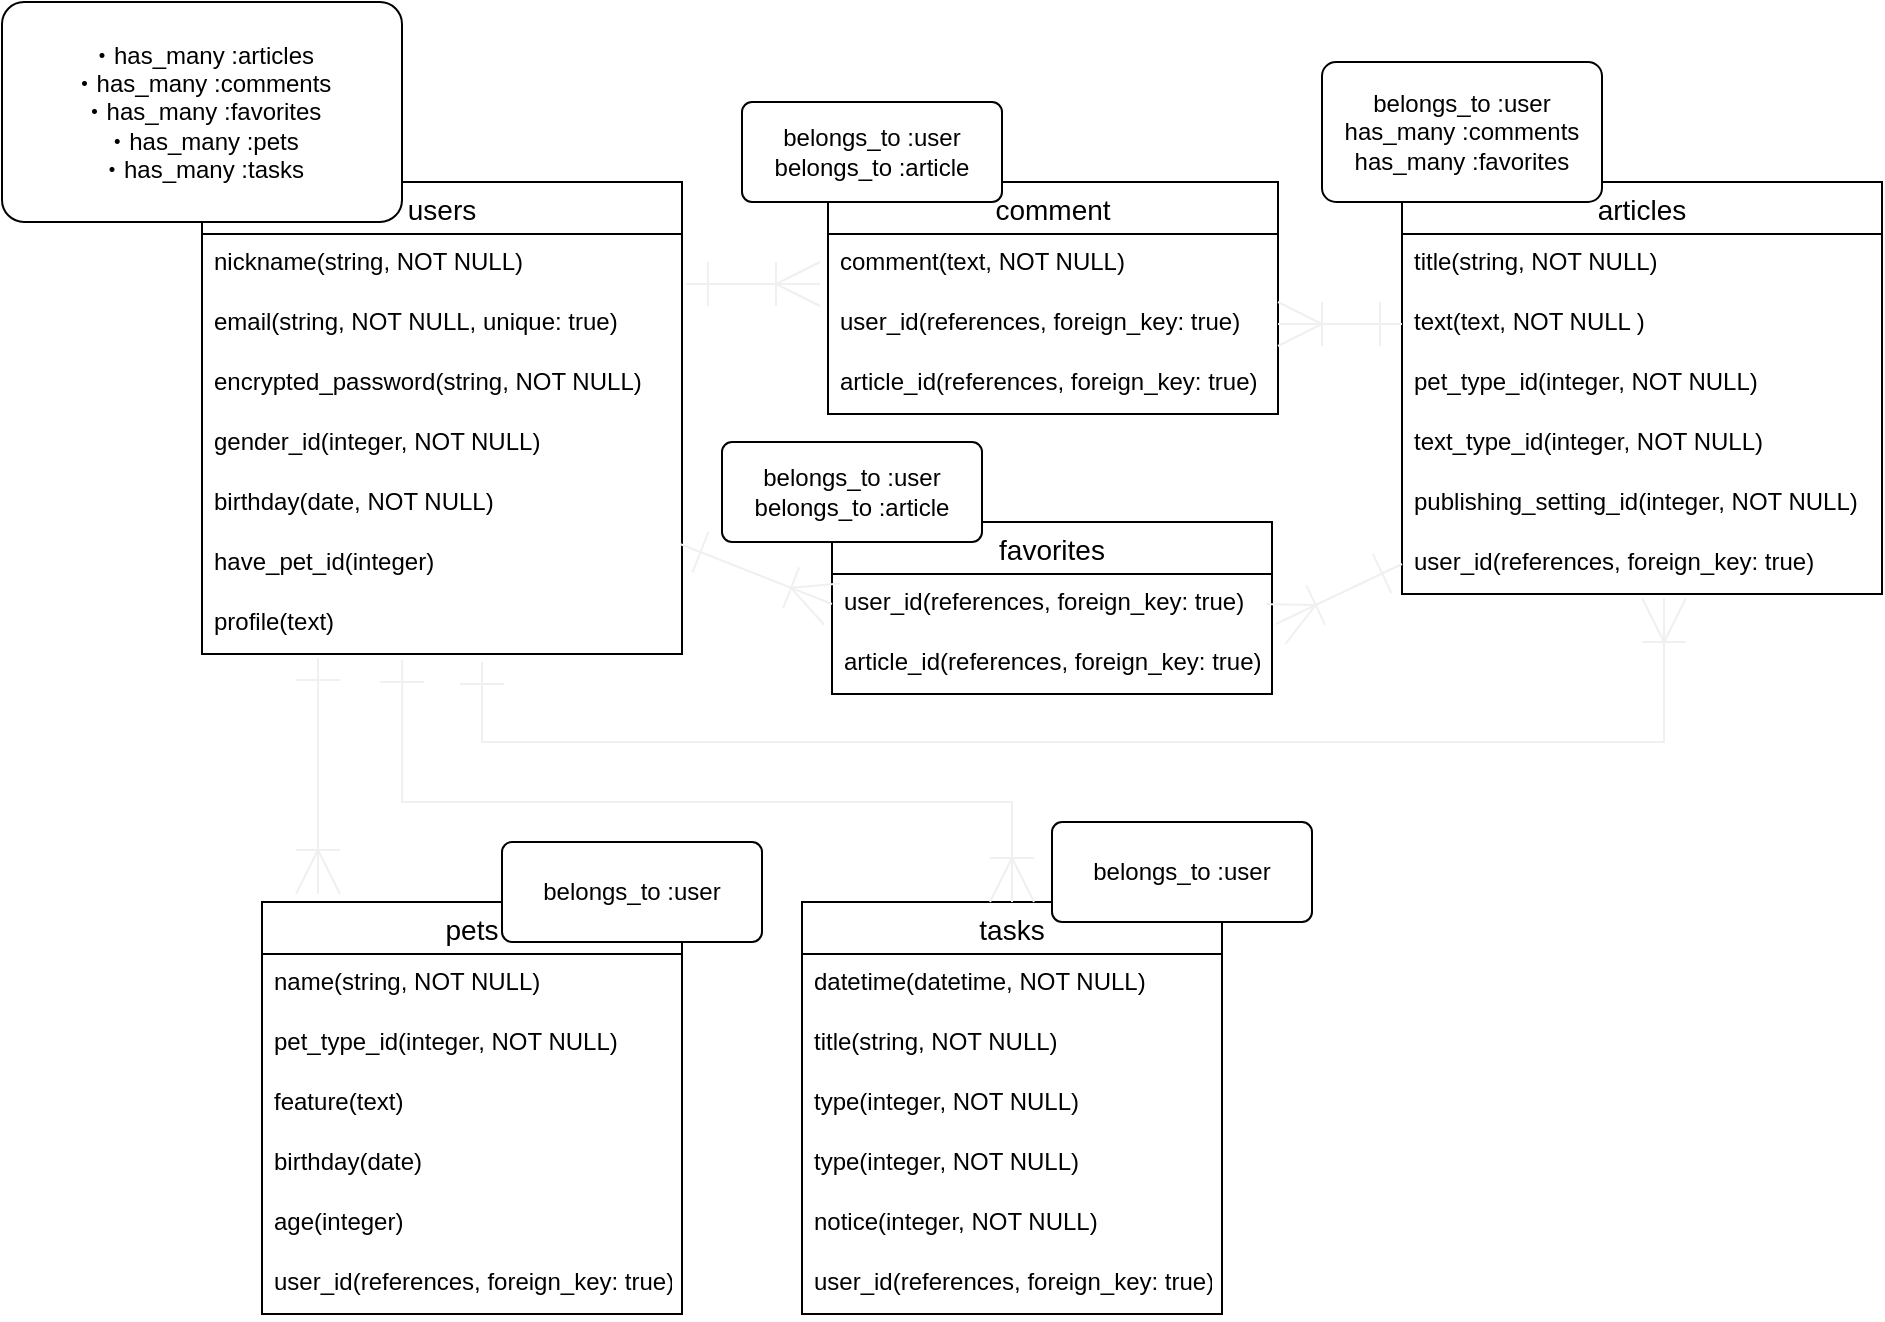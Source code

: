 <mxfile>
    <diagram id="2pwVAcZEcmpV1nym7NW4" name="ページ1">
        <mxGraphModel dx="1053" dy="1516" grid="1" gridSize="10" guides="1" tooltips="1" connect="1" arrows="1" fold="1" page="1" pageScale="1" pageWidth="850" pageHeight="1100" math="0" shadow="0">
            <root>
                <mxCell id="0"/>
                <mxCell id="1" parent="0"/>
                <mxCell id="2" value="users" style="swimlane;fontStyle=0;childLayout=stackLayout;horizontal=1;startSize=26;horizontalStack=0;resizeParent=1;resizeParentMax=0;resizeLast=0;collapsible=1;marginBottom=0;align=center;fontSize=14;" vertex="1" parent="1">
                    <mxGeometry y="40" width="240" height="236" as="geometry"/>
                </mxCell>
                <mxCell id="3" value="nickname(string, NOT NULL)" style="text;strokeColor=none;fillColor=none;spacingLeft=4;spacingRight=4;overflow=hidden;rotatable=0;points=[[0,0.5],[1,0.5]];portConstraint=eastwest;fontSize=12;" vertex="1" parent="2">
                    <mxGeometry y="26" width="240" height="30" as="geometry"/>
                </mxCell>
                <mxCell id="4" value="email(string, NOT NULL, unique: true)" style="text;strokeColor=none;fillColor=none;spacingLeft=4;spacingRight=4;overflow=hidden;rotatable=0;points=[[0,0.5],[1,0.5]];portConstraint=eastwest;fontSize=12;" vertex="1" parent="2">
                    <mxGeometry y="56" width="240" height="30" as="geometry"/>
                </mxCell>
                <mxCell id="5" value="encrypted_password(string, NOT NULL)" style="text;strokeColor=none;fillColor=none;spacingLeft=4;spacingRight=4;overflow=hidden;rotatable=0;points=[[0,0.5],[1,0.5]];portConstraint=eastwest;fontSize=12;" vertex="1" parent="2">
                    <mxGeometry y="86" width="240" height="30" as="geometry"/>
                </mxCell>
                <mxCell id="6" value="gender_id(integer, NOT NULL)" style="text;strokeColor=none;fillColor=none;spacingLeft=4;spacingRight=4;overflow=hidden;rotatable=0;points=[[0,0.5],[1,0.5]];portConstraint=eastwest;fontSize=12;" vertex="1" parent="2">
                    <mxGeometry y="116" width="240" height="30" as="geometry"/>
                </mxCell>
                <mxCell id="7" value="birthday(date, NOT NULL)" style="text;strokeColor=none;fillColor=none;spacingLeft=4;spacingRight=4;overflow=hidden;rotatable=0;points=[[0,0.5],[1,0.5]];portConstraint=eastwest;fontSize=12;" vertex="1" parent="2">
                    <mxGeometry y="146" width="240" height="30" as="geometry"/>
                </mxCell>
                <mxCell id="8" value="have_pet_id(integer)" style="text;strokeColor=none;fillColor=none;spacingLeft=4;spacingRight=4;overflow=hidden;rotatable=0;points=[[0,0.5],[1,0.5]];portConstraint=eastwest;fontSize=12;" vertex="1" parent="2">
                    <mxGeometry y="176" width="240" height="30" as="geometry"/>
                </mxCell>
                <mxCell id="9" value="profile(text)" style="text;strokeColor=none;fillColor=none;spacingLeft=4;spacingRight=4;overflow=hidden;rotatable=0;points=[[0,0.5],[1,0.5]];portConstraint=eastwest;fontSize=12;" vertex="1" parent="2">
                    <mxGeometry y="206" width="240" height="30" as="geometry"/>
                </mxCell>
                <mxCell id="10" value="articles" style="swimlane;fontStyle=0;childLayout=stackLayout;horizontal=1;startSize=26;horizontalStack=0;resizeParent=1;resizeParentMax=0;resizeLast=0;collapsible=1;marginBottom=0;align=center;fontSize=14;" vertex="1" parent="1">
                    <mxGeometry x="600" y="40" width="240" height="206" as="geometry"/>
                </mxCell>
                <mxCell id="11" value="title(string, NOT NULL)" style="text;strokeColor=none;fillColor=none;spacingLeft=4;spacingRight=4;overflow=hidden;rotatable=0;points=[[0,0.5],[1,0.5]];portConstraint=eastwest;fontSize=12;" vertex="1" parent="10">
                    <mxGeometry y="26" width="240" height="30" as="geometry"/>
                </mxCell>
                <mxCell id="12" value="text(text, NOT NULL )" style="text;strokeColor=none;fillColor=none;spacingLeft=4;spacingRight=4;overflow=hidden;rotatable=0;points=[[0,0.5],[1,0.5]];portConstraint=eastwest;fontSize=12;" vertex="1" parent="10">
                    <mxGeometry y="56" width="240" height="30" as="geometry"/>
                </mxCell>
                <mxCell id="13" value="pet_type_id(integer, NOT NULL)" style="text;strokeColor=none;fillColor=none;spacingLeft=4;spacingRight=4;overflow=hidden;rotatable=0;points=[[0,0.5],[1,0.5]];portConstraint=eastwest;fontSize=12;" vertex="1" parent="10">
                    <mxGeometry y="86" width="240" height="30" as="geometry"/>
                </mxCell>
                <mxCell id="14" value="text_type_id(integer, NOT NULL)" style="text;strokeColor=none;fillColor=none;spacingLeft=4;spacingRight=4;overflow=hidden;rotatable=0;points=[[0,0.5],[1,0.5]];portConstraint=eastwest;fontSize=12;" vertex="1" parent="10">
                    <mxGeometry y="116" width="240" height="30" as="geometry"/>
                </mxCell>
                <mxCell id="15" value="publishing_setting_id(integer, NOT NULL)" style="text;strokeColor=none;fillColor=none;spacingLeft=4;spacingRight=4;overflow=hidden;rotatable=0;points=[[0,0.5],[1,0.5]];portConstraint=eastwest;fontSize=12;" vertex="1" parent="10">
                    <mxGeometry y="146" width="240" height="30" as="geometry"/>
                </mxCell>
                <mxCell id="17" value="user_id(references, foreign_key: true)" style="text;strokeColor=none;fillColor=none;spacingLeft=4;spacingRight=4;overflow=hidden;rotatable=0;points=[[0,0.5],[1,0.5]];portConstraint=eastwest;fontSize=12;" vertex="1" parent="10">
                    <mxGeometry y="176" width="240" height="30" as="geometry"/>
                </mxCell>
                <mxCell id="18" value="comment" style="swimlane;fontStyle=0;childLayout=stackLayout;horizontal=1;startSize=26;horizontalStack=0;resizeParent=1;resizeParentMax=0;resizeLast=0;collapsible=1;marginBottom=0;align=center;fontSize=14;" vertex="1" parent="1">
                    <mxGeometry x="313" y="40" width="225" height="116" as="geometry"/>
                </mxCell>
                <mxCell id="19" value="comment(text, NOT NULL)" style="text;strokeColor=none;fillColor=none;spacingLeft=4;spacingRight=4;overflow=hidden;rotatable=0;points=[[0,0.5],[1,0.5]];portConstraint=eastwest;fontSize=12;" vertex="1" parent="18">
                    <mxGeometry y="26" width="225" height="30" as="geometry"/>
                </mxCell>
                <mxCell id="20" value="user_id(references, foreign_key: true)" style="text;strokeColor=none;fillColor=none;spacingLeft=4;spacingRight=4;overflow=hidden;rotatable=0;points=[[0,0.5],[1,0.5]];portConstraint=eastwest;fontSize=12;" vertex="1" parent="18">
                    <mxGeometry y="56" width="225" height="30" as="geometry"/>
                </mxCell>
                <mxCell id="21" value="article_id(references, foreign_key: true)" style="text;strokeColor=none;fillColor=none;spacingLeft=4;spacingRight=4;overflow=hidden;rotatable=0;points=[[0,0.5],[1,0.5]];portConstraint=eastwest;fontSize=12;" vertex="1" parent="18">
                    <mxGeometry y="86" width="225" height="30" as="geometry"/>
                </mxCell>
                <mxCell id="22" value="favorites" style="swimlane;fontStyle=0;childLayout=stackLayout;horizontal=1;startSize=26;horizontalStack=0;resizeParent=1;resizeParentMax=0;resizeLast=0;collapsible=1;marginBottom=0;align=center;fontSize=14;" vertex="1" parent="1">
                    <mxGeometry x="315" y="210" width="220" height="86" as="geometry"/>
                </mxCell>
                <mxCell id="23" value="user_id(references, foreign_key: true)" style="text;strokeColor=none;fillColor=none;spacingLeft=4;spacingRight=4;overflow=hidden;rotatable=0;points=[[0,0.5],[1,0.5]];portConstraint=eastwest;fontSize=12;" vertex="1" parent="22">
                    <mxGeometry y="26" width="220" height="30" as="geometry"/>
                </mxCell>
                <mxCell id="24" value="article_id(references, foreign_key: true)" style="text;strokeColor=none;fillColor=none;spacingLeft=4;spacingRight=4;overflow=hidden;rotatable=0;points=[[0,0.5],[1,0.5]];portConstraint=eastwest;fontSize=12;" vertex="1" parent="22">
                    <mxGeometry y="56" width="220" height="30" as="geometry"/>
                </mxCell>
                <mxCell id="26" value="pets" style="swimlane;fontStyle=0;childLayout=stackLayout;horizontal=1;startSize=26;horizontalStack=0;resizeParent=1;resizeParentMax=0;resizeLast=0;collapsible=1;marginBottom=0;align=center;fontSize=14;" vertex="1" parent="1">
                    <mxGeometry x="30" y="400" width="210" height="206" as="geometry"/>
                </mxCell>
                <mxCell id="27" value="name(string, NOT NULL)" style="text;strokeColor=none;fillColor=none;spacingLeft=4;spacingRight=4;overflow=hidden;rotatable=0;points=[[0,0.5],[1,0.5]];portConstraint=eastwest;fontSize=12;" vertex="1" parent="26">
                    <mxGeometry y="26" width="210" height="30" as="geometry"/>
                </mxCell>
                <mxCell id="28" value="pet_type_id(integer, NOT NULL)" style="text;strokeColor=none;fillColor=none;spacingLeft=4;spacingRight=4;overflow=hidden;rotatable=0;points=[[0,0.5],[1,0.5]];portConstraint=eastwest;fontSize=12;" vertex="1" parent="26">
                    <mxGeometry y="56" width="210" height="30" as="geometry"/>
                </mxCell>
                <mxCell id="29" value="feature(text)" style="text;strokeColor=none;fillColor=none;spacingLeft=4;spacingRight=4;overflow=hidden;rotatable=0;points=[[0,0.5],[1,0.5]];portConstraint=eastwest;fontSize=12;" vertex="1" parent="26">
                    <mxGeometry y="86" width="210" height="30" as="geometry"/>
                </mxCell>
                <mxCell id="30" value="birthday(date)" style="text;strokeColor=none;fillColor=none;spacingLeft=4;spacingRight=4;overflow=hidden;rotatable=0;points=[[0,0.5],[1,0.5]];portConstraint=eastwest;fontSize=12;" vertex="1" parent="26">
                    <mxGeometry y="116" width="210" height="30" as="geometry"/>
                </mxCell>
                <mxCell id="31" value="age(integer)" style="text;strokeColor=none;fillColor=none;spacingLeft=4;spacingRight=4;overflow=hidden;rotatable=0;points=[[0,0.5],[1,0.5]];portConstraint=eastwest;fontSize=12;" vertex="1" parent="26">
                    <mxGeometry y="146" width="210" height="30" as="geometry"/>
                </mxCell>
                <mxCell id="44" value="user_id(references, foreign_key: true)" style="text;strokeColor=none;fillColor=none;spacingLeft=4;spacingRight=4;overflow=hidden;rotatable=0;points=[[0,0.5],[1,0.5]];portConstraint=eastwest;fontSize=12;" vertex="1" parent="26">
                    <mxGeometry y="176" width="210" height="30" as="geometry"/>
                </mxCell>
                <mxCell id="32" value="tasks" style="swimlane;fontStyle=0;childLayout=stackLayout;horizontal=1;startSize=26;horizontalStack=0;resizeParent=1;resizeParentMax=0;resizeLast=0;collapsible=1;marginBottom=0;align=center;fontSize=14;" vertex="1" parent="1">
                    <mxGeometry x="300" y="400" width="210" height="206" as="geometry"/>
                </mxCell>
                <mxCell id="33" value="datetime(datetime, NOT NULL)" style="text;strokeColor=none;fillColor=none;spacingLeft=4;spacingRight=4;overflow=hidden;rotatable=0;points=[[0,0.5],[1,0.5]];portConstraint=eastwest;fontSize=12;" vertex="1" parent="32">
                    <mxGeometry y="26" width="210" height="30" as="geometry"/>
                </mxCell>
                <mxCell id="34" value="title(string, NOT NULL)" style="text;strokeColor=none;fillColor=none;spacingLeft=4;spacingRight=4;overflow=hidden;rotatable=0;points=[[0,0.5],[1,0.5]];portConstraint=eastwest;fontSize=12;" vertex="1" parent="32">
                    <mxGeometry y="56" width="210" height="30" as="geometry"/>
                </mxCell>
                <mxCell id="63" value="type(integer, NOT NULL)" style="text;strokeColor=none;fillColor=none;spacingLeft=4;spacingRight=4;overflow=hidden;rotatable=0;points=[[0,0.5],[1,0.5]];portConstraint=eastwest;fontSize=12;" vertex="1" parent="32">
                    <mxGeometry y="86" width="210" height="30" as="geometry"/>
                </mxCell>
                <mxCell id="35" value="type(integer, NOT NULL)" style="text;strokeColor=none;fillColor=none;spacingLeft=4;spacingRight=4;overflow=hidden;rotatable=0;points=[[0,0.5],[1,0.5]];portConstraint=eastwest;fontSize=12;" vertex="1" parent="32">
                    <mxGeometry y="116" width="210" height="30" as="geometry"/>
                </mxCell>
                <mxCell id="36" value="notice(integer, NOT NULL)" style="text;strokeColor=none;fillColor=none;spacingLeft=4;spacingRight=4;overflow=hidden;rotatable=0;points=[[0,0.5],[1,0.5]];portConstraint=eastwest;fontSize=12;" vertex="1" parent="32">
                    <mxGeometry y="146" width="210" height="30" as="geometry"/>
                </mxCell>
                <mxCell id="37" value="user_id(references, foreign_key: true)" style="text;strokeColor=none;fillColor=none;spacingLeft=4;spacingRight=4;overflow=hidden;rotatable=0;points=[[0,0.5],[1,0.5]];portConstraint=eastwest;fontSize=12;" vertex="1" parent="32">
                    <mxGeometry y="176" width="210" height="30" as="geometry"/>
                </mxCell>
                <mxCell id="49" value="" style="fontSize=12;html=1;endArrow=ERoneToMany;strokeColor=#f0f0f0;targetPerimeterSpacing=0;startArrow=ERone;startFill=0;endSize=20;startSize=20;rounded=0;" edge="1" parent="1">
                    <mxGeometry width="100" height="100" relative="1" as="geometry">
                        <mxPoint x="58" y="278" as="sourcePoint"/>
                        <mxPoint x="58" y="396" as="targetPoint"/>
                        <Array as="points"/>
                    </mxGeometry>
                </mxCell>
                <mxCell id="50" value="" style="fontSize=12;html=1;endArrow=ERoneToMany;strokeColor=#f0f0f0;targetPerimeterSpacing=0;startArrow=ERone;startFill=0;endSize=20;startSize=20;rounded=0;edgeStyle=orthogonalEdgeStyle;exitX=0.417;exitY=1.1;exitDx=0;exitDy=0;exitPerimeter=0;" edge="1" parent="1" source="9" target="32">
                    <mxGeometry width="100" height="100" relative="1" as="geometry">
                        <mxPoint x="190" y="279" as="sourcePoint"/>
                        <mxPoint x="190" y="400" as="targetPoint"/>
                        <Array as="points">
                            <mxPoint x="100" y="350"/>
                            <mxPoint x="405" y="350"/>
                        </Array>
                    </mxGeometry>
                </mxCell>
                <mxCell id="52" value="" style="fontSize=12;html=1;endArrow=ERoneToMany;strokeColor=#f0f0f0;targetPerimeterSpacing=0;startArrow=ERone;startFill=0;endSize=20;startSize=20;rounded=0;edgeStyle=orthogonalEdgeStyle;entryX=0.546;entryY=1.067;entryDx=0;entryDy=0;entryPerimeter=0;" edge="1" parent="1" target="17">
                    <mxGeometry width="100" height="100" relative="1" as="geometry">
                        <mxPoint x="140" y="280" as="sourcePoint"/>
                        <mxPoint x="610" y="320" as="targetPoint"/>
                        <Array as="points">
                            <mxPoint x="140" y="320"/>
                            <mxPoint x="731" y="320"/>
                        </Array>
                    </mxGeometry>
                </mxCell>
                <mxCell id="53" value="" style="fontSize=12;html=1;endArrow=ERoneToMany;strokeColor=#f0f0f0;targetPerimeterSpacing=0;startArrow=ERone;startFill=0;endSize=20;startSize=20;rounded=0;exitX=1.008;exitY=0.833;exitDx=0;exitDy=0;exitPerimeter=0;" edge="1" parent="1" source="3">
                    <mxGeometry width="100" height="100" relative="1" as="geometry">
                        <mxPoint x="270" y="84" as="sourcePoint"/>
                        <mxPoint x="309" y="91" as="targetPoint"/>
                        <Array as="points"/>
                    </mxGeometry>
                </mxCell>
                <mxCell id="54" value="" style="fontSize=12;html=1;endArrow=ERoneToMany;strokeColor=#f0f0f0;targetPerimeterSpacing=0;startArrow=ERone;startFill=0;endSize=20;startSize=20;rounded=0;entryX=0;entryY=0.5;entryDx=0;entryDy=0;" edge="1" parent="1" target="23">
                    <mxGeometry width="100" height="100" relative="1" as="geometry">
                        <mxPoint x="239" y="221" as="sourcePoint"/>
                        <mxPoint x="319" y="101" as="targetPoint"/>
                        <Array as="points"/>
                    </mxGeometry>
                </mxCell>
                <mxCell id="55" value="" style="fontSize=12;html=1;endArrow=ERoneToMany;strokeColor=#f0f0f0;targetPerimeterSpacing=0;startArrow=ERone;startFill=0;endSize=20;startSize=20;rounded=0;exitX=0;exitY=0.5;exitDx=0;exitDy=0;entryX=1;entryY=0.5;entryDx=0;entryDy=0;" edge="1" parent="1" source="12" target="20">
                    <mxGeometry width="100" height="100" relative="1" as="geometry">
                        <mxPoint x="251.92" y="100.99" as="sourcePoint"/>
                        <mxPoint x="319" y="101" as="targetPoint"/>
                        <Array as="points"/>
                    </mxGeometry>
                </mxCell>
                <mxCell id="56" value="" style="fontSize=12;html=1;endArrow=ERoneToMany;strokeColor=#f0f0f0;targetPerimeterSpacing=0;startArrow=ERone;startFill=0;endSize=20;startSize=20;rounded=0;exitX=0;exitY=0.5;exitDx=0;exitDy=0;entryX=1.009;entryY=0.833;entryDx=0;entryDy=0;entryPerimeter=0;" edge="1" parent="1" source="17" target="23">
                    <mxGeometry width="100" height="100" relative="1" as="geometry">
                        <mxPoint x="610" y="121" as="sourcePoint"/>
                        <mxPoint x="548" y="121" as="targetPoint"/>
                        <Array as="points"/>
                    </mxGeometry>
                </mxCell>
                <mxCell id="57" value="・has_many :articles&lt;br&gt;・has_many :comments&lt;br&gt;・has_many :favorites&lt;br&gt;・has_many :pets&lt;br&gt;・has_many :tasks" style="rounded=1;arcSize=10;whiteSpace=wrap;html=1;align=center;" vertex="1" parent="1">
                    <mxGeometry x="-100" y="-50" width="200" height="110" as="geometry"/>
                </mxCell>
                <mxCell id="58" value="belongs_to :user&lt;br&gt;belongs_to :article" style="rounded=1;arcSize=10;whiteSpace=wrap;html=1;align=center;" vertex="1" parent="1">
                    <mxGeometry x="270" width="130" height="50" as="geometry"/>
                </mxCell>
                <mxCell id="59" value="belongs_to :user&lt;br&gt;belongs_to :article" style="rounded=1;arcSize=10;whiteSpace=wrap;html=1;align=center;" vertex="1" parent="1">
                    <mxGeometry x="260" y="170" width="130" height="50" as="geometry"/>
                </mxCell>
                <mxCell id="60" value="belongs_to :user&lt;br&gt;has_many :comments&lt;br&gt;has_many :favorites" style="rounded=1;arcSize=10;whiteSpace=wrap;html=1;align=center;" vertex="1" parent="1">
                    <mxGeometry x="560" y="-20" width="140" height="70" as="geometry"/>
                </mxCell>
                <mxCell id="61" value="belongs_to :user" style="rounded=1;arcSize=10;whiteSpace=wrap;html=1;align=center;" vertex="1" parent="1">
                    <mxGeometry x="150" y="370" width="130" height="50" as="geometry"/>
                </mxCell>
                <mxCell id="62" value="belongs_to :user" style="rounded=1;arcSize=10;whiteSpace=wrap;html=1;align=center;" vertex="1" parent="1">
                    <mxGeometry x="425" y="360" width="130" height="50" as="geometry"/>
                </mxCell>
            </root>
        </mxGraphModel>
    </diagram>
</mxfile>
